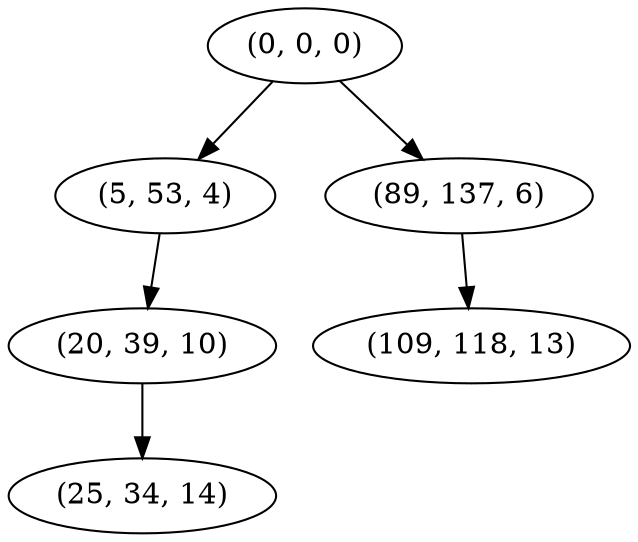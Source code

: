 digraph tree {
    "(0, 0, 0)";
    "(5, 53, 4)";
    "(20, 39, 10)";
    "(25, 34, 14)";
    "(89, 137, 6)";
    "(109, 118, 13)";
    "(0, 0, 0)" -> "(5, 53, 4)";
    "(0, 0, 0)" -> "(89, 137, 6)";
    "(5, 53, 4)" -> "(20, 39, 10)";
    "(20, 39, 10)" -> "(25, 34, 14)";
    "(89, 137, 6)" -> "(109, 118, 13)";
}
